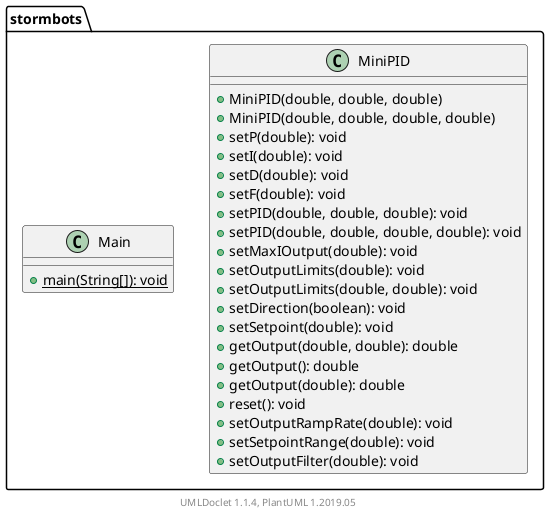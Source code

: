 @startuml

    namespace stormbots {

        class MiniPID [[MiniPID.html]] {
            +MiniPID(double, double, double)
            +MiniPID(double, double, double, double)
            +setP(double): void
            +setI(double): void
            +setD(double): void
            +setF(double): void
            +setPID(double, double, double): void
            +setPID(double, double, double, double): void
            +setMaxIOutput(double): void
            +setOutputLimits(double): void
            +setOutputLimits(double, double): void
            +setDirection(boolean): void
            +setSetpoint(double): void
            +getOutput(double, double): double
            +getOutput(): double
            +getOutput(double): double
            +reset(): void
            +setOutputRampRate(double): void
            +setSetpointRange(double): void
            +setOutputFilter(double): void
        }

        class Main [[Main.html]] {
            {static} +main(String[]): void
        }

    }


    center footer UMLDoclet 1.1.4, PlantUML 1.2019.05
@enduml
